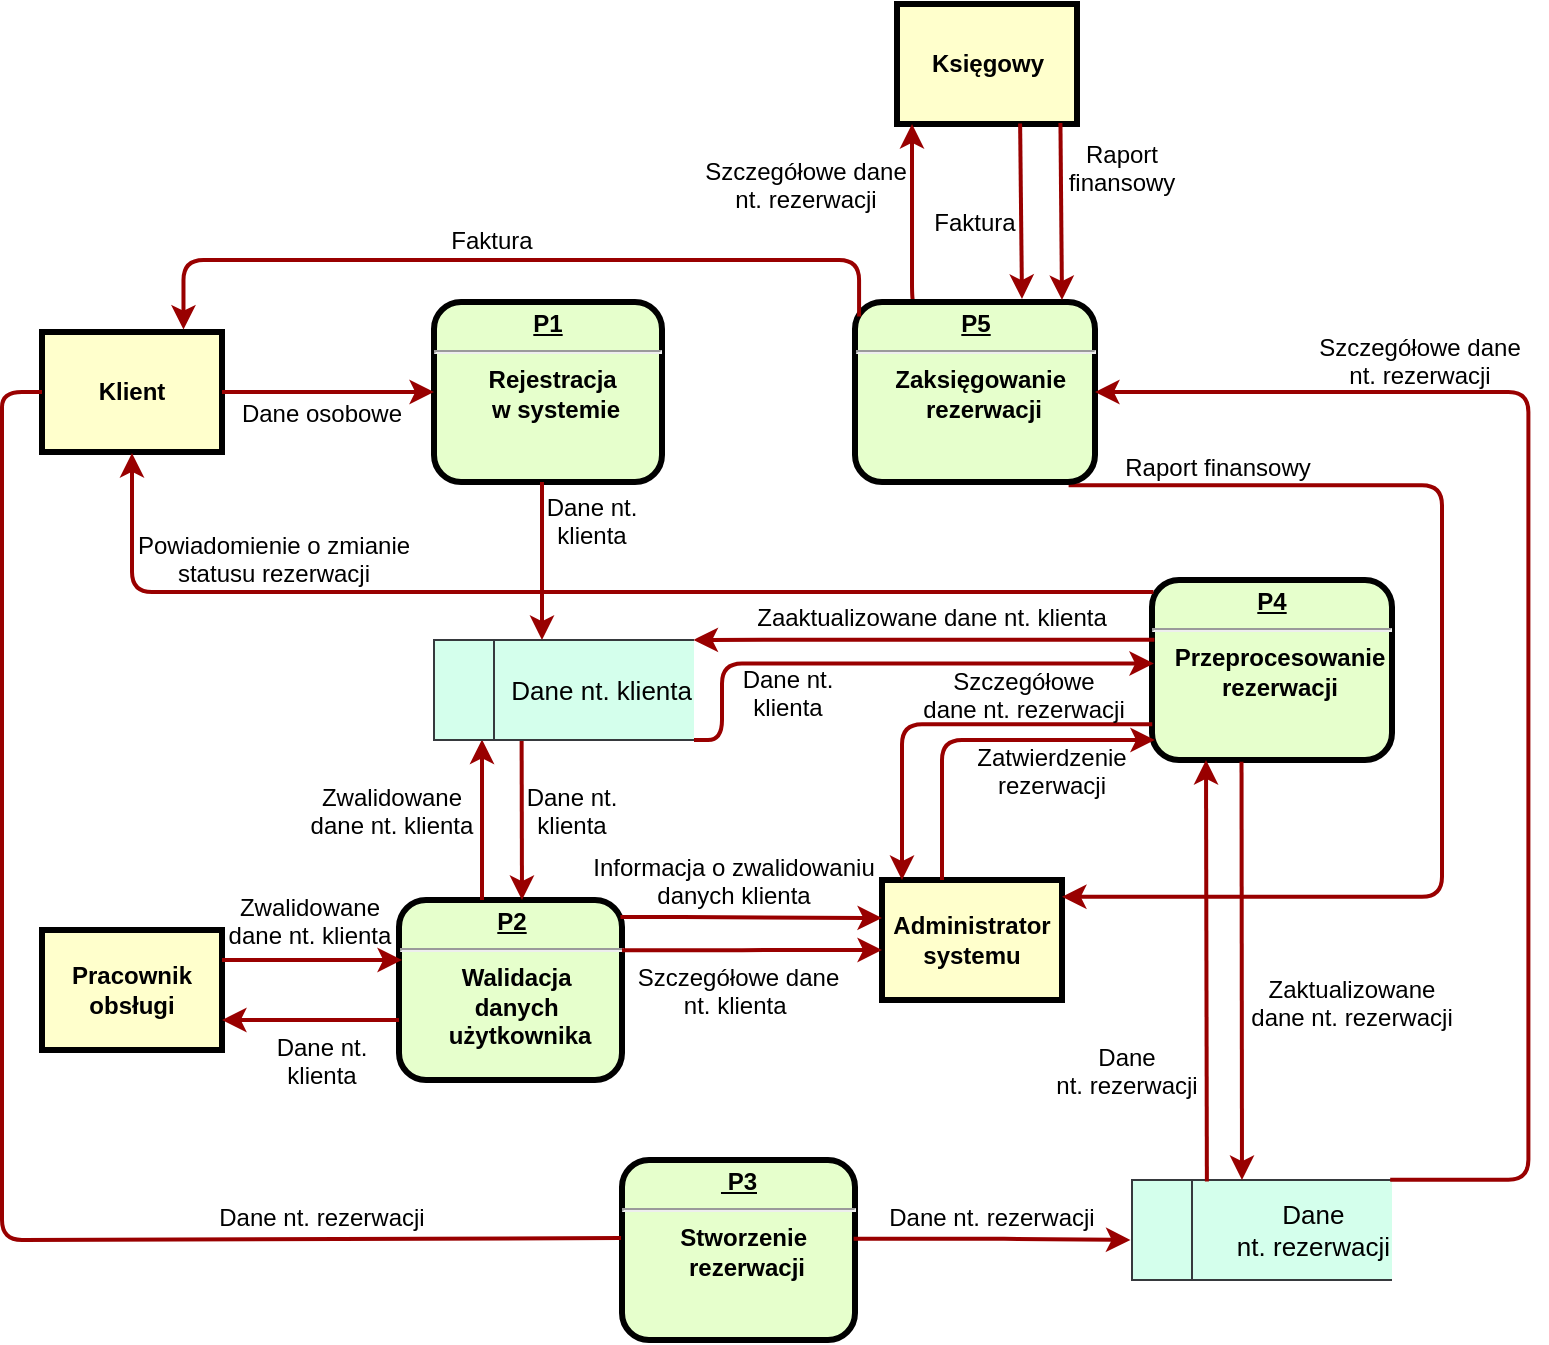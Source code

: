 <mxfile version="20.8.16" type="device"><diagram name="Page-1" id="c7558073-3199-34d8-9f00-42111426c3f3"><mxGraphModel dx="1036" dy="606" grid="1" gridSize="10" guides="1" tooltips="1" connect="1" arrows="1" fold="1" page="1" pageScale="1" pageWidth="826" pageHeight="1169" background="none" math="0" shadow="0"><root><mxCell id="0"/><mxCell id="1" parent="0"/><mxCell id="2" value="&lt;p style=&quot;margin: 0px; margin-top: 4px; text-align: center; text-decoration: underline;&quot;&gt;&lt;strong&gt;P1&lt;br&gt;&lt;/strong&gt;&lt;/p&gt;&lt;hr&gt;&lt;p style=&quot;margin: 0px; margin-left: 8px;&quot;&gt;Rejestracja&amp;nbsp;&lt;/p&gt;&lt;p style=&quot;margin: 0px; margin-left: 8px;&quot;&gt;w systemie&lt;/p&gt;" style="verticalAlign=middle;align=center;overflow=fill;fontSize=12;fontFamily=Helvetica;html=1;rounded=1;fontStyle=1;strokeWidth=3;fillColor=#E6FFCC" parent="1" vertex="1"><mxGeometry x="226" y="211" width="114" height="90" as="geometry"/></mxCell><mxCell id="4" value="Klient" style="whiteSpace=wrap;align=center;verticalAlign=middle;fontStyle=1;strokeWidth=3;fillColor=#FFFFCC" parent="1" vertex="1"><mxGeometry x="30" y="226" width="90" height="60" as="geometry"/></mxCell><mxCell id="9" value="&lt;p style=&quot;margin: 0px; margin-top: 4px; text-align: center; text-decoration: underline;&quot;&gt;&lt;strong&gt;&lt;strong&gt;P4&lt;/strong&gt;&lt;br&gt;&lt;/strong&gt;&lt;/p&gt;&lt;hr&gt;&lt;p style=&quot;margin: 0px; margin-left: 8px;&quot;&gt;Przeprocesowanie&lt;/p&gt;&lt;p style=&quot;margin: 0px; margin-left: 8px;&quot;&gt;rezerwacji&lt;/p&gt;" style="verticalAlign=middle;align=center;overflow=fill;fontSize=12;fontFamily=Helvetica;html=1;rounded=1;fontStyle=1;strokeWidth=3;fillColor=#E6FFCC" parent="1" vertex="1"><mxGeometry x="585" y="350" width="120" height="90" as="geometry"/></mxCell><mxCell id="10" value="&lt;p style=&quot;margin: 0px; margin-top: 4px; text-align: center; text-decoration: underline;&quot;&gt;&lt;strong&gt;P2&lt;br&gt;&lt;/strong&gt;&lt;/p&gt;&lt;hr&gt;&lt;p style=&quot;margin: 0px; margin-left: 8px;&quot;&gt;Walidacja&amp;nbsp;&lt;/p&gt;&lt;p style=&quot;margin: 0px; margin-left: 8px;&quot;&gt;danych&amp;nbsp;&lt;/p&gt;&lt;p style=&quot;margin: 0px; margin-left: 8px;&quot;&gt;użytkownika&lt;/p&gt;&lt;p style=&quot;margin: 0px; margin-left: 8px;&quot;&gt;&lt;br&gt;&lt;/p&gt;" style="verticalAlign=middle;align=center;overflow=fill;fontSize=12;fontFamily=Helvetica;html=1;rounded=1;fontStyle=1;strokeWidth=3;fillColor=#E6FFCC" parent="1" vertex="1"><mxGeometry x="208.5" y="510" width="111.5" height="90" as="geometry"/></mxCell><mxCell id="12" value="Księgowy" style="whiteSpace=wrap;align=center;verticalAlign=middle;fontStyle=1;strokeWidth=3;fillColor=#FFFFCC" parent="1" vertex="1"><mxGeometry x="457.5" y="62.0" width="90" height="60" as="geometry"/></mxCell><mxCell id="13" value="Administrator systemu" style="whiteSpace=wrap;align=center;verticalAlign=middle;fontStyle=1;strokeWidth=3;fillColor=#FFFFCC" parent="1" vertex="1"><mxGeometry x="450.0" y="500" width="90" height="60" as="geometry"/></mxCell><mxCell id="14" value="Pracownik obsługi" style="whiteSpace=wrap;align=center;verticalAlign=middle;fontStyle=1;strokeWidth=3;fillColor=#FFFFCC" parent="1" vertex="1"><mxGeometry x="30.0" y="525.0" width="90" height="60" as="geometry"/></mxCell><mxCell id="37" value="" style="edgeStyle=none;noEdgeStyle=1;strokeColor=#990000;strokeWidth=2" parent="1" source="4" target="2" edge="1"><mxGeometry width="100" height="100" relative="1" as="geometry"><mxPoint x="300" y="190" as="sourcePoint"/><mxPoint x="400" y="90" as="targetPoint"/></mxGeometry></mxCell><mxCell id="11" value="&lt;p style=&quot;margin: 0px; margin-top: 4px; text-align: center; text-decoration: underline;&quot;&gt;&lt;strong&gt;&amp;nbsp;P3&lt;br&gt;&lt;/strong&gt;&lt;/p&gt;&lt;hr&gt;&lt;p style=&quot;margin: 0px; margin-left: 8px;&quot;&gt;Stworzenie&amp;nbsp;&lt;/p&gt;&lt;p style=&quot;margin: 0px; margin-left: 8px;&quot;&gt;rezerwacji&lt;/p&gt;&lt;p style=&quot;margin: 0px; margin-left: 8px;&quot;&gt;&lt;br&gt;&lt;/p&gt;" style="verticalAlign=middle;align=center;overflow=fill;fontSize=12;fontFamily=Helvetica;html=1;rounded=1;fontStyle=1;strokeWidth=3;fillColor=#E6FFCC" parent="1" vertex="1"><mxGeometry x="320" y="640" width="116.5" height="90" as="geometry"/></mxCell><mxCell id="51" value="" style="endArrow=none;noEdgeStyle=1;strokeColor=#990000;strokeWidth=2;entryX=0;entryY=0.5;entryDx=0;entryDy=0;exitX=-0.004;exitY=0.434;exitDx=0;exitDy=0;exitPerimeter=0;" parent="1" source="11" target="4" edge="1"><mxGeometry relative="1" as="geometry"><mxPoint x="330" y="680" as="sourcePoint"/><mxPoint x="-10" y="280" as="targetPoint"/><Array as="points"><mxPoint x="10" y="680"/><mxPoint x="10" y="480"/><mxPoint x="10" y="281"/><mxPoint x="10" y="256"/></Array></mxGeometry></mxCell><mxCell id="52" value="Dane osobowe" style="text;spacingTop=-5;align=center" parent="1" vertex="1"><mxGeometry x="155" y="258" width="30" height="20" as="geometry"/></mxCell><mxCell id="55" value="" style="edgeStyle=elbowEdgeStyle;elbow=horizontal;strokeColor=#990000;strokeWidth=2;" parent="1" source="2" edge="1"><mxGeometry width="100" height="100" relative="1" as="geometry"><mxPoint x="280" y="391" as="sourcePoint"/><mxPoint x="280" y="380" as="targetPoint"/><Array as="points"><mxPoint x="280" y="370"/></Array></mxGeometry></mxCell><mxCell id="58" value="" style="edgeStyle=elbowEdgeStyle;elbow=horizontal;strokeColor=#990000;strokeWidth=2;entryX=0.012;entryY=0.889;entryDx=0;entryDy=0;entryPerimeter=0;" parent="1" target="9" edge="1"><mxGeometry width="100" height="100" relative="1" as="geometry"><mxPoint x="480" y="500" as="sourcePoint"/><mxPoint x="580" y="430" as="targetPoint"/><Array as="points"><mxPoint x="480" y="399"/></Array></mxGeometry></mxCell><mxCell id="59" value="" style="edgeStyle=elbowEdgeStyle;elbow=vertical;strokeColor=#990000;strokeWidth=2;exitX=0.89;exitY=1.018;exitDx=0;exitDy=0;exitPerimeter=0;entryX=1;entryY=0.14;entryDx=0;entryDy=0;entryPerimeter=0;" parent="1" source="0oDbIZ_WRQqZmRcoFShB-97" target="13" edge="1"><mxGeometry width="100" height="100" relative="1" as="geometry"><mxPoint x="575" y="290" as="sourcePoint"/><mxPoint x="700" y="490" as="targetPoint"/><Array as="points"><mxPoint x="730" y="490"/><mxPoint x="730" y="420"/></Array></mxGeometry></mxCell><mxCell id="65" value="" style="edgeStyle=elbowEdgeStyle;elbow=horizontal;strokeColor=#990000;strokeWidth=2;exitX=0.25;exitY=0;exitDx=0;exitDy=0;" parent="1" source="0oDbIZ_WRQqZmRcoFShB-97" target="12" edge="1"><mxGeometry width="100" height="100" relative="1" as="geometry"><mxPoint x="465" y="151" as="sourcePoint"/><mxPoint x="380" y="80.0" as="targetPoint"/><Array as="points"><mxPoint x="465" y="140"/></Array></mxGeometry></mxCell><mxCell id="67" value="" style="edgeStyle=elbowEdgeStyle;elbow=horizontal;strokeColor=#990000;strokeWidth=2;exitX=0.01;exitY=0.332;exitDx=0;exitDy=0;entryX=0.998;entryY=-0.001;entryDx=0;entryDy=0;exitPerimeter=0;entryPerimeter=0;" parent="1" source="9" target="0oDbIZ_WRQqZmRcoFShB-104" edge="1"><mxGeometry width="100" height="100" relative="1" as="geometry"><mxPoint x="756" y="371" as="sourcePoint"/><mxPoint x="460" y="370" as="targetPoint"/></mxGeometry></mxCell><mxCell id="85" value="" style="edgeStyle=elbowEdgeStyle;elbow=horizontal;strokeColor=#990000;strokeWidth=2;exitX=0.993;exitY=0.095;exitDx=0;exitDy=0;exitPerimeter=0;" parent="1" source="10" target="13" edge="1"><mxGeometry width="100" height="100" relative="1" as="geometry"><mxPoint x="150.0" y="740" as="sourcePoint"/><mxPoint x="250.0" y="640" as="targetPoint"/><Array as="points"><mxPoint x="360" y="519"/></Array></mxGeometry></mxCell><mxCell id="86" value="Informacja o zwalidowaniu &#10;danych klienta" style="text;spacingTop=-5;align=center" parent="1" vertex="1"><mxGeometry x="361.0" y="485.0" width="30" height="20" as="geometry"/></mxCell><mxCell id="87" value="" style="edgeStyle=elbowEdgeStyle;elbow=vertical;strokeColor=#990000;strokeWidth=2" parent="1" source="10" target="14" edge="1"><mxGeometry width="100" height="100" relative="1" as="geometry"><mxPoint x="90" y="740" as="sourcePoint"/><mxPoint x="190" y="640" as="targetPoint"/><Array as="points"><mxPoint x="169" y="570"/></Array></mxGeometry></mxCell><mxCell id="90" value="Zwalidowane&#10;dane nt. klienta" style="text;spacingTop=-5;align=center" parent="1" vertex="1"><mxGeometry x="190" y="450" width="30" height="20" as="geometry"/></mxCell><mxCell id="91" value="Dane nt. &#10;klienta" style="text;spacingTop=-5;align=center" parent="1" vertex="1"><mxGeometry x="280" y="450.0" width="30" height="20" as="geometry"/></mxCell><mxCell id="92" value="" style="edgeStyle=elbowEdgeStyle;elbow=horizontal;strokeColor=#990000;strokeWidth=2;exitX=0.337;exitY=1.009;exitDx=0;exitDy=0;exitPerimeter=0;" parent="1" source="0oDbIZ_WRQqZmRcoFShB-104" target="10" edge="1"><mxGeometry width="100" height="100" relative="1" as="geometry"><mxPoint x="270" y="441" as="sourcePoint"/><mxPoint x="150.0" y="400" as="targetPoint"/><Array as="points"><mxPoint x="270" y="470"/></Array></mxGeometry></mxCell><mxCell id="93" value="" style="edgeStyle=elbowEdgeStyle;elbow=horizontal;strokeColor=#990000;strokeWidth=2;entryX=0.183;entryY=0.995;entryDx=0;entryDy=0;entryPerimeter=0;" parent="1" source="10" target="0oDbIZ_WRQqZmRcoFShB-104" edge="1"><mxGeometry width="100" height="100" relative="1" as="geometry"><mxPoint x="60" y="510" as="sourcePoint"/><mxPoint x="250" y="440" as="targetPoint"/><Array as="points"><mxPoint x="250" y="470"/></Array></mxGeometry></mxCell><mxCell id="94" value="Dane nt.&#10;klienta" style="text;spacingTop=-5;align=center" parent="1" vertex="1"><mxGeometry x="155.0" y="575.0" width="30" height="20" as="geometry"/></mxCell><mxCell id="0oDbIZ_WRQqZmRcoFShB-97" value="&lt;p style=&quot;margin: 0px; margin-top: 4px; text-align: center; text-decoration: underline;&quot;&gt;&lt;strong&gt;P5&lt;br&gt;&lt;/strong&gt;&lt;/p&gt;&lt;hr&gt;&lt;p style=&quot;margin: 0px; margin-left: 8px;&quot;&gt;Zaksięgowanie&amp;nbsp;&lt;/p&gt;&lt;p style=&quot;margin: 0px; margin-left: 8px;&quot;&gt;rezerwacji&lt;/p&gt;" style="verticalAlign=middle;align=center;overflow=fill;fontSize=12;fontFamily=Helvetica;html=1;rounded=1;fontStyle=1;strokeWidth=3;fillColor=#E6FFCC" parent="1" vertex="1"><mxGeometry x="436.5" y="211" width="120" height="90" as="geometry"/></mxCell><mxCell id="0oDbIZ_WRQqZmRcoFShB-104" value="Dane nt. klienta" style="html=1;dashed=0;whitespace=wrap;shape=mxgraph.dfd.dataStoreID;align=right;spacingLeft=3;points=[[0,0],[0.5,0],[1,0],[0,0.5],[1,0.5],[0,1],[0.5,1],[1,1]];rounded=1;fontFamily=Helvetica;fontSize=13;fillColor=#D4FFEC;strokeColor=#36393d;" parent="1" vertex="1"><mxGeometry x="226" y="380" width="130" height="50" as="geometry"/></mxCell><mxCell id="0oDbIZ_WRQqZmRcoFShB-109" value="" style="edgeStyle=elbowEdgeStyle;elbow=vertical;strokeColor=#990000;strokeWidth=2;exitX=1;exitY=0.25;exitDx=0;exitDy=0;" parent="1" source="14" edge="1"><mxGeometry width="100" height="100" relative="1" as="geometry"><mxPoint x="218.5" y="580.0" as="sourcePoint"/><mxPoint x="210" y="540" as="targetPoint"/><Array as="points"><mxPoint x="170" y="540"/></Array></mxGeometry></mxCell><mxCell id="0oDbIZ_WRQqZmRcoFShB-110" value="Zwalidowane&#10;dane nt. klienta" style="text;spacingTop=-5;align=center" parent="1" vertex="1"><mxGeometry x="149" y="505" width="30" height="20" as="geometry"/></mxCell><mxCell id="0oDbIZ_WRQqZmRcoFShB-114" value="Dane nt. rezerwacji" style="text;spacingTop=-5;align=center" parent="1" vertex="1"><mxGeometry x="155.0" y="660.0" width="30" height="20" as="geometry"/></mxCell><mxCell id="0oDbIZ_WRQqZmRcoFShB-117" value="&lt;div style=&quot;text-align: center;&quot;&gt;&lt;span style=&quot;background-color: initial;&quot;&gt;Dane&lt;/span&gt;&lt;/div&gt;nt. rezerwacji" style="html=1;dashed=0;whitespace=wrap;shape=mxgraph.dfd.dataStoreID;align=right;spacingLeft=3;points=[[0,0],[0.5,0],[1,0],[0,0.5],[1,0.5],[0,1],[0.5,1],[1,1]];rounded=1;fontFamily=Helvetica;fontSize=13;fillColor=#D4FFEC;strokeColor=#36393d;" parent="1" vertex="1"><mxGeometry x="575" y="650" width="130" height="50" as="geometry"/></mxCell><mxCell id="0oDbIZ_WRQqZmRcoFShB-119" value="" style="edgeStyle=elbowEdgeStyle;elbow=horizontal;strokeColor=#990000;strokeWidth=2;exitX=0.288;exitY=0.016;exitDx=0;exitDy=0;exitPerimeter=0;" parent="1" source="0oDbIZ_WRQqZmRcoFShB-117" target="9" edge="1"><mxGeometry width="100" height="100" relative="1" as="geometry"><mxPoint x="740" y="550" as="sourcePoint"/><mxPoint x="660" y="540" as="targetPoint"/><Array as="points"><mxPoint x="612" y="590"/></Array></mxGeometry></mxCell><mxCell id="0oDbIZ_WRQqZmRcoFShB-120" value="" style="edgeStyle=elbowEdgeStyle;elbow=horizontal;strokeColor=#990000;strokeWidth=2;exitX=0.001;exitY=0.801;exitDx=0;exitDy=0;entryX=0.111;entryY=0;entryDx=0;entryDy=0;entryPerimeter=0;exitPerimeter=0;" parent="1" source="9" target="13" edge="1"><mxGeometry width="100" height="100" relative="1" as="geometry"><mxPoint x="515.52" y="350" as="sourcePoint"/><mxPoint x="515.52" y="500" as="targetPoint"/><Array as="points"><mxPoint x="460" y="430"/><mxPoint x="515.52" y="429"/></Array></mxGeometry></mxCell><mxCell id="0oDbIZ_WRQqZmRcoFShB-121" value="" style="edgeStyle=elbowEdgeStyle;elbow=horizontal;strokeColor=#990000;strokeWidth=2;entryX=0.786;entryY=-0.02;entryDx=0;entryDy=0;entryPerimeter=0;exitX=0.017;exitY=0.081;exitDx=0;exitDy=0;exitPerimeter=0;" parent="1" source="0oDbIZ_WRQqZmRcoFShB-97" target="4" edge="1"><mxGeometry width="100" height="100" relative="1" as="geometry"><mxPoint x="100" y="63.5" as="sourcePoint"/><mxPoint x="100" y="213.5" as="targetPoint"/><Array as="points"><mxPoint x="270" y="190"/><mxPoint x="100" y="142.5"/></Array></mxGeometry></mxCell><mxCell id="0oDbIZ_WRQqZmRcoFShB-122" value="" style="edgeStyle=elbowEdgeStyle;elbow=horizontal;strokeColor=#990000;strokeWidth=2;entryX=-0.006;entryY=0.6;entryDx=0;entryDy=0;entryPerimeter=0;exitX=0.994;exitY=0.437;exitDx=0;exitDy=0;exitPerimeter=0;" parent="1" source="11" target="0oDbIZ_WRQqZmRcoFShB-117" edge="1"><mxGeometry width="100" height="100" relative="1" as="geometry"><mxPoint x="440" y="680" as="sourcePoint"/><mxPoint x="501" y="760" as="targetPoint"/><Array as="points"><mxPoint x="501" y="689"/></Array></mxGeometry></mxCell><mxCell id="0oDbIZ_WRQqZmRcoFShB-123" value="Dane &#10;nt. rezerwacji" style="text;spacingTop=-5;align=center" parent="1" vertex="1"><mxGeometry x="557.5" y="580.0" width="30" height="20" as="geometry"/></mxCell><mxCell id="0oDbIZ_WRQqZmRcoFShB-126" value="Dane nt. rezerwacji" style="text;spacingTop=-5;align=center" parent="1" vertex="1"><mxGeometry x="490" y="660.0" width="30" height="20" as="geometry"/></mxCell><mxCell id="0oDbIZ_WRQqZmRcoFShB-127" value="Szczegółowe &#10;dane nt. rezerwacji" style="text;spacingTop=-5;align=center" parent="1" vertex="1"><mxGeometry x="506" y="392.0" width="30" height="20" as="geometry"/></mxCell><mxCell id="0oDbIZ_WRQqZmRcoFShB-128" value="Zatwierdzenie&#10;rezerwacji" style="text;spacingTop=-5;align=center" parent="1" vertex="1"><mxGeometry x="520" y="430.0" width="30" height="20" as="geometry"/></mxCell><mxCell id="0oDbIZ_WRQqZmRcoFShB-130" value="Dane nt. &#10;klienta" style="text;spacingTop=-5;align=center" parent="1" vertex="1"><mxGeometry x="290" y="305.0" width="30" height="20" as="geometry"/></mxCell><mxCell id="0oDbIZ_WRQqZmRcoFShB-132" value="Zaaktualizowane dane nt. klienta" style="text;spacingTop=-5;align=center" parent="1" vertex="1"><mxGeometry x="460" y="360.0" width="30" height="20" as="geometry"/></mxCell><mxCell id="0oDbIZ_WRQqZmRcoFShB-136" value="" style="edgeStyle=elbowEdgeStyle;elbow=horizontal;strokeColor=#990000;strokeWidth=2;entryX=0.008;entryY=0.464;entryDx=0;entryDy=0;entryPerimeter=0;exitX=1;exitY=1;exitDx=0;exitDy=0;" parent="1" source="0oDbIZ_WRQqZmRcoFShB-104" target="9" edge="1"><mxGeometry width="100" height="100" relative="1" as="geometry"><mxPoint x="360" y="392" as="sourcePoint"/><mxPoint x="580" y="392" as="targetPoint"/><Array as="points"><mxPoint x="370" y="400"/></Array></mxGeometry></mxCell><mxCell id="0oDbIZ_WRQqZmRcoFShB-137" value="Dane nt. &#10;klienta" style="text;spacingTop=-5;align=center" parent="1" vertex="1"><mxGeometry x="388" y="391.0" width="30" height="20" as="geometry"/></mxCell><mxCell id="0oDbIZ_WRQqZmRcoFShB-139" value="Zaktualizowane &#10;dane nt. rezerwacji" style="text;spacingTop=-5;align=center" parent="1" vertex="1"><mxGeometry x="670" y="546.0" width="30" height="20" as="geometry"/></mxCell><mxCell id="0oDbIZ_WRQqZmRcoFShB-140" value="" style="edgeStyle=elbowEdgeStyle;elbow=horizontal;strokeColor=#990000;strokeWidth=2;exitX=0.373;exitY=1.01;exitDx=0;exitDy=0;exitPerimeter=0;" parent="1" source="9" edge="1"><mxGeometry width="100" height="100" relative="1" as="geometry"><mxPoint x="675.2" y="660.0" as="sourcePoint"/><mxPoint x="630" y="650" as="targetPoint"/><Array as="points"><mxPoint x="630" y="440"/><mxPoint x="674.76" y="599.2"/></Array></mxGeometry></mxCell><mxCell id="0oDbIZ_WRQqZmRcoFShB-141" value="" style="edgeStyle=elbowEdgeStyle;elbow=horizontal;strokeColor=#990000;strokeWidth=2;entryX=1;entryY=0.5;entryDx=0;entryDy=0;exitX=0.993;exitY=-0.003;exitDx=0;exitDy=0;exitPerimeter=0;" parent="1" source="0oDbIZ_WRQqZmRcoFShB-117" target="0oDbIZ_WRQqZmRcoFShB-97" edge="1"><mxGeometry width="100" height="100" relative="1" as="geometry"><mxPoint x="708.001" y="650.0" as="sourcePoint"/><mxPoint x="846.42" y="650.67" as="targetPoint"/><Array as="points"><mxPoint x="773.2" y="659.67"/></Array></mxGeometry></mxCell><mxCell id="0oDbIZ_WRQqZmRcoFShB-143" value="Szczegółowe dane &#10;nt. rezerwacji" style="text;spacingTop=-5;align=center" parent="1" vertex="1"><mxGeometry x="704" y="225.0" width="30" height="20" as="geometry"/></mxCell><mxCell id="0oDbIZ_WRQqZmRcoFShB-144" value="Szczegółowe dane &#10;nt. rezerwacji" style="text;spacingTop=-5;align=center" parent="1" vertex="1"><mxGeometry x="397" y="137.0" width="30" height="20" as="geometry"/></mxCell><mxCell id="0oDbIZ_WRQqZmRcoFShB-145" value="" style="edgeStyle=elbowEdgeStyle;elbow=horizontal;strokeColor=#990000;strokeWidth=2;exitX=0.684;exitY=0.995;exitDx=0;exitDy=0;entryX=0.698;entryY=-0.017;entryDx=0;entryDy=0;entryPerimeter=0;exitPerimeter=0;" parent="1" source="12" target="0oDbIZ_WRQqZmRcoFShB-97" edge="1"><mxGeometry width="100" height="100" relative="1" as="geometry"><mxPoint x="621.5" y="201" as="sourcePoint"/><mxPoint x="540" y="180" as="targetPoint"/><Array as="points"><mxPoint x="520" y="170"/><mxPoint x="480" y="180"/></Array></mxGeometry></mxCell><mxCell id="0oDbIZ_WRQqZmRcoFShB-146" value="" style="edgeStyle=elbowEdgeStyle;elbow=horizontal;strokeColor=#990000;strokeWidth=2;exitX=0.908;exitY=0.992;exitDx=0;exitDy=0;exitPerimeter=0;" parent="1" source="12" edge="1"><mxGeometry width="100" height="100" relative="1" as="geometry"><mxPoint x="586.5" y="177" as="sourcePoint"/><mxPoint x="540" y="210" as="targetPoint"/><Array as="points"><mxPoint x="540" y="170"/></Array></mxGeometry></mxCell><mxCell id="0oDbIZ_WRQqZmRcoFShB-147" value="Faktura" style="text;spacingTop=-5;align=center" parent="1" vertex="1"><mxGeometry x="481.5" y="162.5" width="30" height="20" as="geometry"/></mxCell><mxCell id="0oDbIZ_WRQqZmRcoFShB-148" value="Raport &#10;finansowy" style="text;spacingTop=-5;align=center" parent="1" vertex="1"><mxGeometry x="555" y="128.5" width="30" height="20" as="geometry"/></mxCell><mxCell id="0oDbIZ_WRQqZmRcoFShB-149" value="Faktura" style="text;spacingTop=-5;align=center" parent="1" vertex="1"><mxGeometry x="240" y="171.5" width="30" height="20" as="geometry"/></mxCell><mxCell id="0oDbIZ_WRQqZmRcoFShB-150" value="Raport finansowy" style="text;spacingTop=-5;align=center" parent="1" vertex="1"><mxGeometry x="603" y="285.0" width="30" height="20" as="geometry"/></mxCell><mxCell id="j8lzWMrvYvOnd9CHXpIW-95" value="" style="edgeStyle=elbowEdgeStyle;elbow=horizontal;strokeColor=#990000;strokeWidth=2;" parent="1" source="10" edge="1"><mxGeometry width="100" height="100" relative="1" as="geometry"><mxPoint x="329.219" y="534.63" as="sourcePoint"/><mxPoint x="450" y="535" as="targetPoint"/><Array as="points"><mxPoint x="370" y="535.08"/></Array></mxGeometry></mxCell><mxCell id="j8lzWMrvYvOnd9CHXpIW-100" value="Szczegółowe dane&#10;nt. klienta " style="text;spacingTop=-5;align=center" parent="1" vertex="1"><mxGeometry x="363.25" y="540.0" width="30" height="20" as="geometry"/></mxCell><mxCell id="j8lzWMrvYvOnd9CHXpIW-103" value="" style="edgeStyle=elbowEdgeStyle;elbow=horizontal;strokeColor=#990000;strokeWidth=2;exitX=0.006;exitY=0.067;exitDx=0;exitDy=0;entryX=0.491;entryY=1.009;entryDx=0;entryDy=0;entryPerimeter=0;exitPerimeter=0;" parent="1" source="9" target="4" edge="1"><mxGeometry width="100" height="100" relative="1" as="geometry"><mxPoint x="427.0" y="320.0" as="sourcePoint"/><mxPoint x="80" y="320" as="targetPoint"/><Array as="points"><mxPoint x="75" y="350"/><mxPoint x="80" y="310"/><mxPoint x="645" y="330"/><mxPoint x="420" y="320"/><mxPoint x="640" y="330"/><mxPoint x="75" y="320"/><mxPoint x="290" y="360"/><mxPoint x="75" y="300"/><mxPoint x="645" y="320"/><mxPoint x="580" y="330"/><mxPoint x="500" y="320"/><mxPoint x="258.46" y="291.71"/><mxPoint x="88.46" y="244.21"/></Array></mxGeometry></mxCell><mxCell id="j8lzWMrvYvOnd9CHXpIW-105" value="Powiadomienie o zmianie&#10;statusu rezerwacji" style="text;spacingTop=-5;align=center" parent="1" vertex="1"><mxGeometry x="131" y="324.0" width="30" height="20" as="geometry"/></mxCell></root></mxGraphModel></diagram></mxfile>